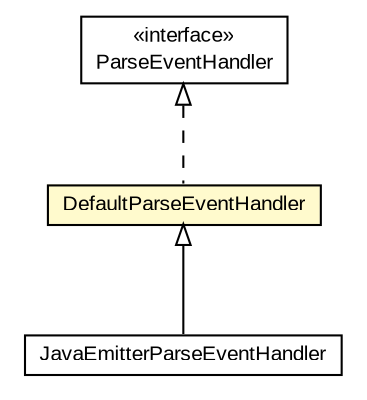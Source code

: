 #!/usr/local/bin/dot
#
# Class diagram 
# Generated by UMLGraph version R5_6-24-gf6e263 (http://www.umlgraph.org/)
#

digraph G {
	edge [fontname="arial",fontsize=10,labelfontname="arial",labelfontsize=10];
	node [fontname="arial",fontsize=10,shape=plaintext];
	nodesep=0.25;
	ranksep=0.5;
	// net.trajano.jetng.ParseEventHandler
	c182 [label=<<table title="net.trajano.jetng.ParseEventHandler" border="0" cellborder="1" cellspacing="0" cellpadding="2" port="p" href="./ParseEventHandler.html">
		<tr><td><table border="0" cellspacing="0" cellpadding="1">
<tr><td align="center" balign="center"> &#171;interface&#187; </td></tr>
<tr><td align="center" balign="center"> ParseEventHandler </td></tr>
		</table></td></tr>
		</table>>, URL="./ParseEventHandler.html", fontname="arial", fontcolor="black", fontsize=10.0];
	// net.trajano.jetng.JavaEmitterParseEventHandler
	c184 [label=<<table title="net.trajano.jetng.JavaEmitterParseEventHandler" border="0" cellborder="1" cellspacing="0" cellpadding="2" port="p" href="./JavaEmitterParseEventHandler.html">
		<tr><td><table border="0" cellspacing="0" cellpadding="1">
<tr><td align="center" balign="center"> JavaEmitterParseEventHandler </td></tr>
		</table></td></tr>
		</table>>, URL="./JavaEmitterParseEventHandler.html", fontname="arial", fontcolor="black", fontsize=10.0];
	// net.trajano.jetng.DefaultParseEventHandler
	c185 [label=<<table title="net.trajano.jetng.DefaultParseEventHandler" border="0" cellborder="1" cellspacing="0" cellpadding="2" port="p" bgcolor="lemonChiffon" href="./DefaultParseEventHandler.html">
		<tr><td><table border="0" cellspacing="0" cellpadding="1">
<tr><td align="center" balign="center"> DefaultParseEventHandler </td></tr>
		</table></td></tr>
		</table>>, URL="./DefaultParseEventHandler.html", fontname="arial", fontcolor="black", fontsize=10.0];
	//net.trajano.jetng.JavaEmitterParseEventHandler extends net.trajano.jetng.DefaultParseEventHandler
	c185:p -> c184:p [dir=back,arrowtail=empty];
	//net.trajano.jetng.DefaultParseEventHandler implements net.trajano.jetng.ParseEventHandler
	c182:p -> c185:p [dir=back,arrowtail=empty,style=dashed];
}

